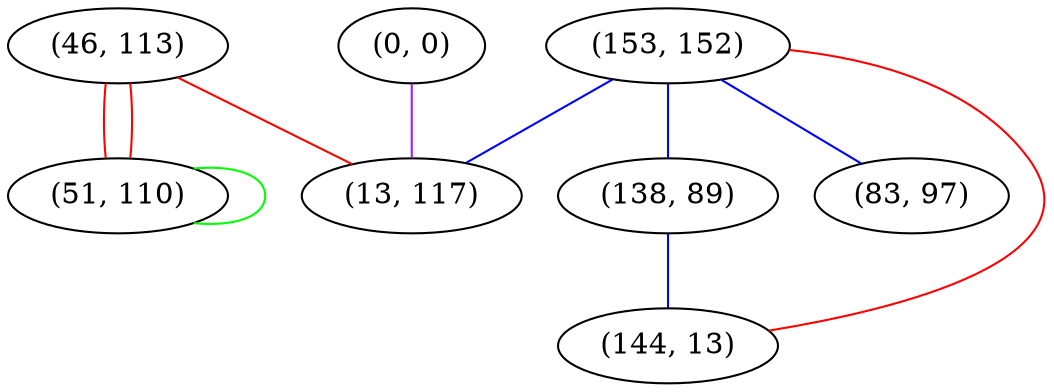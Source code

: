 graph "" {
"(46, 113)";
"(0, 0)";
"(153, 152)";
"(51, 110)";
"(138, 89)";
"(83, 97)";
"(144, 13)";
"(13, 117)";
"(46, 113)" -- "(13, 117)"  [color=red, key=0, weight=1];
"(46, 113)" -- "(51, 110)"  [color=red, key=0, weight=1];
"(46, 113)" -- "(51, 110)"  [color=red, key=1, weight=1];
"(0, 0)" -- "(13, 117)"  [color=purple, key=0, weight=4];
"(153, 152)" -- "(83, 97)"  [color=blue, key=0, weight=3];
"(153, 152)" -- "(144, 13)"  [color=red, key=0, weight=1];
"(153, 152)" -- "(13, 117)"  [color=blue, key=0, weight=3];
"(153, 152)" -- "(138, 89)"  [color=blue, key=0, weight=3];
"(51, 110)" -- "(51, 110)"  [color=green, key=0, weight=2];
"(138, 89)" -- "(144, 13)"  [color=blue, key=0, weight=3];
}
